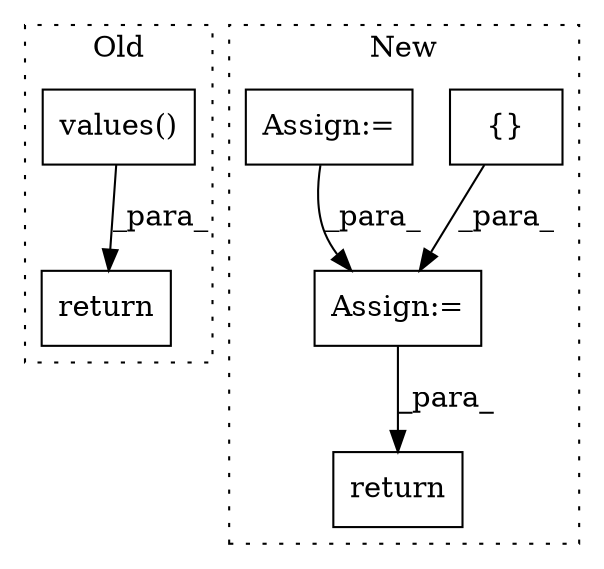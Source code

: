 digraph G {
subgraph cluster0 {
1 [label="values()" a="75" s="2151" l="122" shape="box"];
3 [label="return" a="93" s="2628" l="7" shape="box"];
label = "Old";
style="dotted";
}
subgraph cluster1 {
2 [label="return" a="93" s="2137" l="7" shape="box"];
4 [label="Assign:=" a="68" s="1972" l="3" shape="box"];
5 [label="{}" a="95" s="1731,1732" l="2,1" shape="box"];
6 [label="Assign:=" a="68" s="1636" l="3" shape="box"];
label = "New";
style="dotted";
}
1 -> 3 [label="_para_"];
4 -> 2 [label="_para_"];
5 -> 4 [label="_para_"];
6 -> 4 [label="_para_"];
}